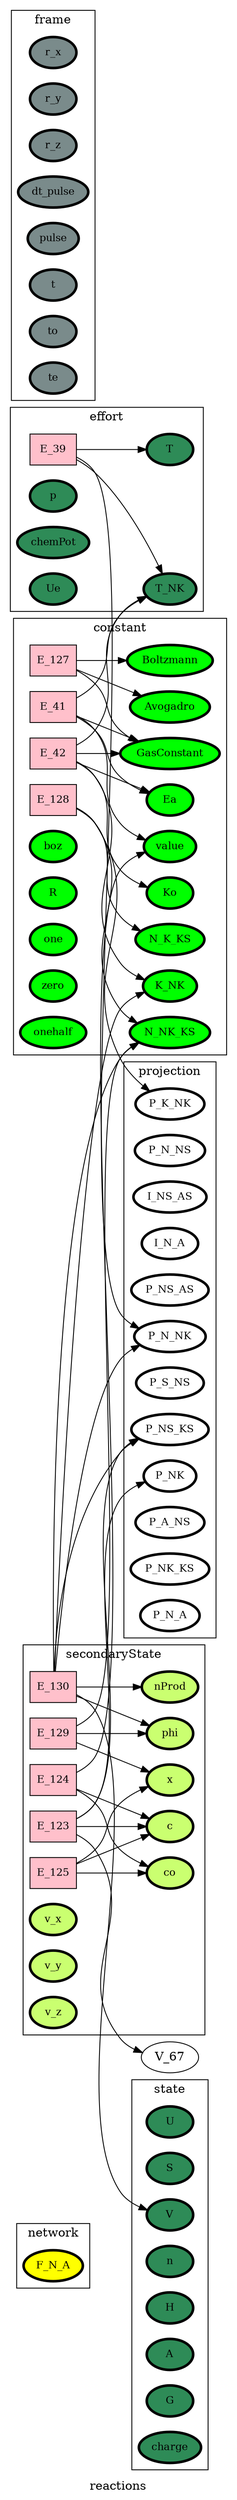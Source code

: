 digraph reactions {
label=reactions;
rankdir=LR;
subgraph cluster_reactions___network {
label=network;
rankdir=LR;
V_8 [fillcolor=yellow, fontsize=12, label=F_N_A, penwidth=3, style=filled];
}

subgraph cluster_reactions___projection {
label=projection;
rankdir=LR;
V_147 [fillcolor=white, fontsize=12, label=P_NK, penwidth=3, style=filled];
V_162 [fillcolor=white, fontsize=12, label=P_N_NS, penwidth=3, style=filled];
V_200 [fillcolor=white, fontsize=12, label=I_NS_AS, penwidth=3, style=filled];
V_201 [fillcolor=white, fontsize=12, label=I_N_A, penwidth=3, style=filled];
V_32 [fillcolor=white, fontsize=12, label=P_NS_AS, penwidth=3, style=filled];
V_33 [fillcolor=white, fontsize=12, label=P_K_NK, penwidth=3, style=filled];
V_34 [fillcolor=white, fontsize=12, label=P_S_NS, penwidth=3, style=filled];
V_35 [fillcolor=white, fontsize=12, label=P_N_NK, penwidth=3, style=filled];
V_36 [fillcolor=white, fontsize=12, label=P_NS_KS, penwidth=3, style=filled];
V_37 [fillcolor=white, fontsize=12, label=P_A_NS, penwidth=3, style=filled];
V_65 [fillcolor=white, fontsize=12, label=P_NK_KS, penwidth=3, style=filled];
V_9 [fillcolor=white, fontsize=12, label=P_N_A, penwidth=3, style=filled];
}

subgraph cluster_reactions___differenceOperator {
label=differenceOperator;
rankdir=LR;
}

subgraph cluster_reactions___frame {
label=frame;
rankdir=LR;
V_10 [fillcolor=lightcyan4, fontsize=12, label=r_x, penwidth=3, style=filled];
V_11 [fillcolor=lightcyan4, fontsize=12, label=r_y, penwidth=3, style=filled];
V_12 [fillcolor=lightcyan4, fontsize=12, label=r_z, penwidth=3, style=filled];
V_216 [fillcolor=lightcyan4, fontsize=12, label=dt_pulse, penwidth=3, style=filled];
V_217 [fillcolor=lightcyan4, fontsize=12, label=pulse, penwidth=3, style=filled];
V_5 [fillcolor=lightcyan4, fontsize=12, label=t, penwidth=3, style=filled];
V_6 [fillcolor=lightcyan4, fontsize=12, label=to, penwidth=3, style=filled];
V_7 [fillcolor=lightcyan4, fontsize=12, label=te, penwidth=3, style=filled];
}

subgraph cluster_reactions___state {
label=state;
rankdir=LR;
V_13 [fillcolor=seagreen4, fontsize=12, label=U, penwidth=3, style=filled];
V_14 [fillcolor=seagreen4, fontsize=12, label=S, penwidth=3, style=filled];
V_15 [fillcolor=seagreen4, fontsize=12, label=V, penwidth=3, style=filled];
V_16 [fillcolor=seagreen4, fontsize=12, label=n, penwidth=3, style=filled];
V_20 [fillcolor=seagreen4, fontsize=12, label=H, penwidth=3, style=filled];
V_21 [fillcolor=seagreen4, fontsize=12, label=A, penwidth=3, style=filled];
V_22 [fillcolor=seagreen4, fontsize=12, label=G, penwidth=3, style=filled];
V_23 [fillcolor=seagreen4, fontsize=12, label=charge, penwidth=3, style=filled];
}

E_127 -> V_155  [splines=ortho];
E_127 -> V_24  [splines=ortho];
E_128 -> V_158  [splines=ortho];
E_128 -> V_33  [splines=ortho];
E_41 -> V_1  [splines=ortho];
E_41 -> V_157  [splines=ortho];
E_41 -> V_60  [splines=ortho];
E_42 -> V_157  [splines=ortho];
E_42 -> V_38  [splines=ortho];
E_42 -> V_60  [splines=ortho];
E_42 -> V_62  [splines=ortho];
subgraph cluster_reactions___constant {
label=constant;
rankdir=LR;
V_1 [fillcolor=green, fontsize=12, label=value, penwidth=3, style=filled];
V_155 [fillcolor=green, fontsize=12, label=Boltzmann, penwidth=3, style=filled];
V_157 [fillcolor=green, fontsize=12, label=GasConstant, penwidth=3, style=filled];
V_158 [fillcolor=green, fontsize=12, label=N_K_KS, penwidth=3, style=filled];
V_159 [fillcolor=green, fontsize=12, label=N_NK_KS, penwidth=3, style=filled];
V_165 [fillcolor=green, fontsize=12, label=boz, penwidth=3, style=filled];
V_166 [fillcolor=green, fontsize=12, label=R, penwidth=3, style=filled];
V_2 [fillcolor=green, fontsize=12, label=one, penwidth=3, style=filled];
V_24 [fillcolor=green, fontsize=12, label=Avogadro, penwidth=3, style=filled];
V_3 [fillcolor=green, fontsize=12, label=zero, penwidth=3, style=filled];
V_38 [fillcolor=green, fontsize=12, label=Ko, penwidth=3, style=filled];
V_4 [fillcolor=green, fontsize=12, label=onehalf, penwidth=3, style=filled];
V_62 [fillcolor=green, fontsize=12, label=Ea, penwidth=3, style=filled];
V_63 [fillcolor=green, fontsize=12, label=K_NK, penwidth=3, style=filled];
E_127 [fillcolor=pink, fontsize=12, shape=box, style=filled];
E_127 -> V_157  [splines=ortho];
E_128 [fillcolor=pink, fontsize=12, shape=box, style=filled];
E_128 -> V_159  [splines=ortho];
E_41 [fillcolor=pink, fontsize=12, shape=box, style=filled];
E_41 -> V_62  [splines=ortho];
E_42 [fillcolor=pink, fontsize=12, shape=box, style=filled];
E_42 -> V_63  [splines=ortho];
}

E_39 -> V_18  [splines=ortho];
E_39 -> V_35  [splines=ortho];
subgraph cluster_reactions___effort {
label=effort;
rankdir=LR;
V_17 [fillcolor=seagreen, fontsize=12, label=p, penwidth=3, style=filled];
V_18 [fillcolor=seagreen, fontsize=12, label=T, penwidth=3, style=filled];
V_19 [fillcolor=seagreen, fontsize=12, label=chemPot, penwidth=3, style=filled];
V_27 [fillcolor=seagreen, fontsize=12, label=Ue, penwidth=3, style=filled];
V_60 [fillcolor=seagreen, fontsize=12, label=T_NK, penwidth=3, style=filled];
E_39 [fillcolor=pink, fontsize=12, shape=box, style=filled];
E_39 -> V_60  [splines=ortho];
}

E_123 -> V_147  [splines=ortho];
E_123 -> V_36  [splines=ortho];
E_123 -> V_67  [splines=ortho];
E_124 -> V_1  [splines=ortho];
E_124 -> V_151  [splines=ortho];
E_125 -> V_151  [splines=ortho];
E_125 -> V_152  [splines=ortho];
E_129 -> V_153  [splines=ortho];
E_129 -> V_159  [splines=ortho];
E_130 -> V_15  [splines=ortho];
E_130 -> V_159  [splines=ortho];
E_130 -> V_160  [splines=ortho];
E_130 -> V_35  [splines=ortho];
E_130 -> V_36  [splines=ortho];
E_130 -> V_63  [splines=ortho];
subgraph cluster_reactions___secondaryState {
label=secondaryState;
rankdir=LR;
V_151 [fillcolor=darkolivegreen1, fontsize=12, label=c, penwidth=3, style=filled];
V_152 [fillcolor=darkolivegreen1, fontsize=12, label=co, penwidth=3, style=filled];
V_153 [fillcolor=darkolivegreen1, fontsize=12, label=x, penwidth=3, style=filled];
V_160 [fillcolor=darkolivegreen1, fontsize=12, label=phi, penwidth=3, style=filled];
V_163 [fillcolor=darkolivegreen1, fontsize=12, label=nProd, penwidth=3, style=filled];
V_28 [fillcolor=darkolivegreen1, fontsize=12, label=v_x, penwidth=3, style=filled];
V_29 [fillcolor=darkolivegreen1, fontsize=12, label=v_y, penwidth=3, style=filled];
V_30 [fillcolor=darkolivegreen1, fontsize=12, label=v_z, penwidth=3, style=filled];
E_123 [fillcolor=pink, fontsize=12, shape=box, style=filled];
E_123 -> V_151  [splines=ortho];
E_124 [fillcolor=pink, fontsize=12, shape=box, style=filled];
E_124 -> V_152  [splines=ortho];
E_125 [fillcolor=pink, fontsize=12, shape=box, style=filled];
E_125 -> V_153  [splines=ortho];
E_129 [fillcolor=pink, fontsize=12, shape=box, style=filled];
E_129 -> V_160  [splines=ortho];
E_130 [fillcolor=pink, fontsize=12, shape=box, style=filled];
E_130 -> V_163  [splines=ortho];
}

subgraph cluster_reactions___diffState {
label=diffState;
rankdir=LR;
}

}
